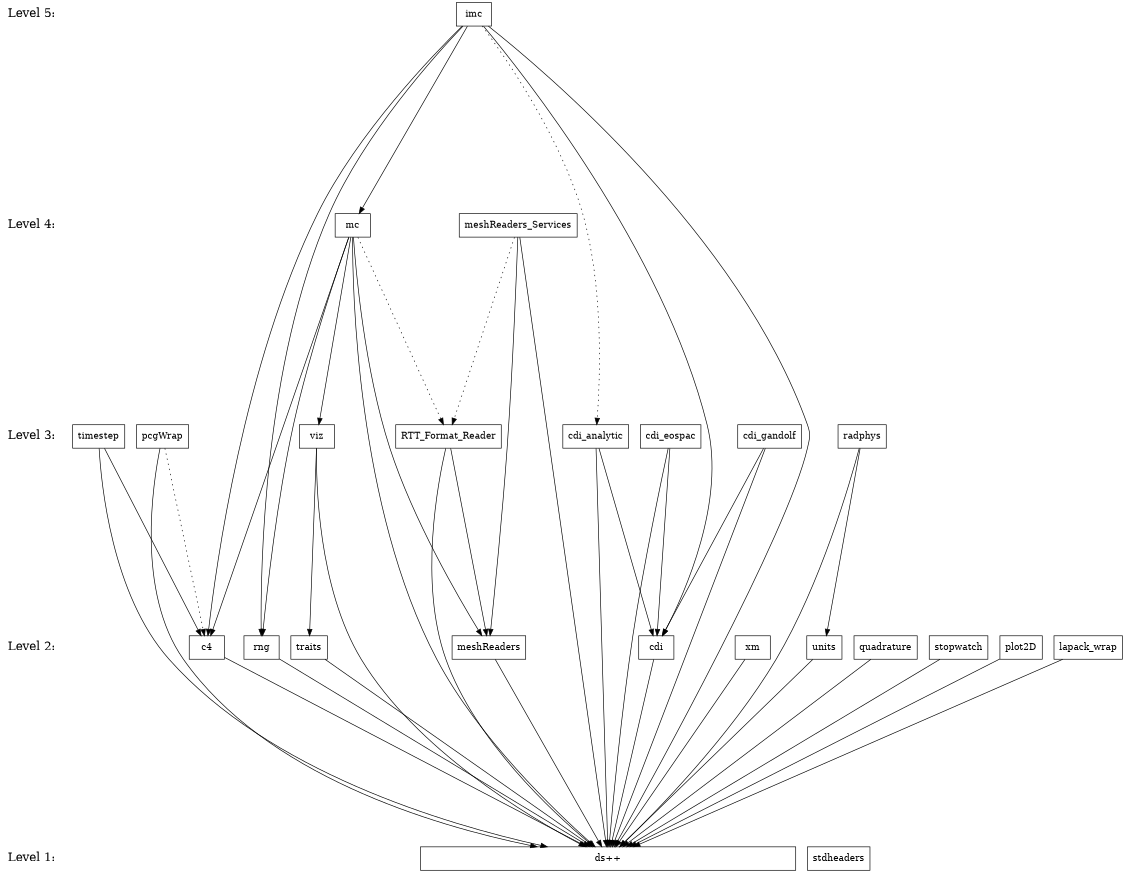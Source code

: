 digraph draco_level {
    /* graph attributes */
    center=1;
    size="7.5,10";
    ranksep=4;
    
    /* levels */
    level1 [shape=plaintext, label="Level 1:", fontsize=18];
    level2 [shape=plaintext, label="Level 2:", fontsize=18];
    level3 [shape=plaintext, label="Level 3:", fontsize=18];
    level4 [shape=plaintext, label="Level 4:", fontsize=18];
    level5 [shape=plaintext, label="Level 5:", fontsize=18];
    
    level5 -> level4 -> level3 -> level2 -> level1 [style=invis];
    
    /* packages */
    
    /* level 1 */
    dsxx [shape=box, label="ds++", width=8];
    stdheaders [shape=box, label="stdheaders"];
    
    /* level 2 */
    traits [shape=box, label="traits"];
    xm [shape=box, label="xm"];
    c4 [shape=box, label="c4"];
    rng [shape=box, label="rng"];
    units [shape=box, label="units"];
    cdi [shape=box, label="cdi"];
    quad [shape=box, label="quadrature"];
    meshread [shape=box, label="meshReaders"];
    stop [shape=box, label="stopwatch"]; 
    plot [shape=box, label="plot2D"];
    lapack [shape=box, label="lapack_wrap"];
    
    /* level 3 */
    viz [shape=box, label="viz"];
    radphys [shape=box, label="radphys"];
    timestep [shape=box, label="timestep"];
    cdianal [shape=box, label="cdi_analytic"];
    cdieos [shape=box, label="cdi_eospac"];
    cdigan [shape=box, label="cdi_gandolf"];
    pcg [shape=box, label="pcgWrap"];
    rttread [shape=box, label="RTT_Format_Reader"];
    
    /* level 4 */
    mc [shape=box, label="mc"];
    meshservice [shape=box, label="meshReaders_Services"];

    /* level 5 */
    imc [shape=box, label="imc"];
    
    /* dependencies */
    {rank=same; level1 stdheaders dsxx};
    {rank=same; level2 plot lapack stop traits xm c4 rng units meshread cdi quad};
    {rank=same; level3 rttread viz radphys timestep cdianal cdieos cdigan pcg};
    {rank=same; level4 mc meshservice};
    {rank=same; level5 imc};
    
    /* draco packages */
    
    /* level 2 */
    xm          -> {dsxx};
    units       -> {dsxx};
    traits      -> {dsxx};
    c4          -> {dsxx};
    rng         -> {dsxx};
    cdi         -> {dsxx};
    meshread    -> {dsxx};
    quad        -> {dsxx};
    stop        -> {dsxx};
    plot        -> {dsxx};
    lapack      -> {dsxx};
    
    /* level 3 */
    viz         -> {traits dsxx};
    timestep    -> {c4 dsxx};
    radphys     -> {units dsxx};
    pcg         -> {dsxx};
    pcg         -> {c4} [style=dotted];
    cdianal     -> {cdi dsxx};
    cdieos      -> {cdi dsxx};
    cdigan      -> {cdi dsxx};
    rttread     -> {meshread dsxx};

    /* level 4 */
    mc          -> {viz meshread rng c4 dsxx};
    mc          -> {rttread} [style=dotted];
    meshservice -> {meshread dsxx};
    meshservice -> {rttread} [style=dotted];

    /* level 5 */
    imc         -> {mc cdi rng c4 dsxx};
    imc         -> {cdianal} [style=dotted];
}
